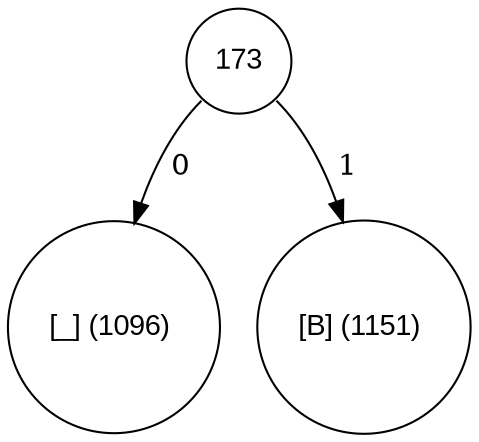 digraph tree {
	node [fontname="Arial", shape="circle", width=0.5]; 

173:se -> 66 [label = " 1"]; 
66 [label = "[B] (1151) "]; 
173:sw -> 95 [label = " 0"]; 
95 [label = "[_] (1096) "]; 
}
